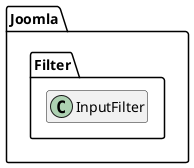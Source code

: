 @startuml
set namespaceSeparator \\
hide members
hide << alias >> circle

class Joomla\\Filter\\InputFilter
@enduml
